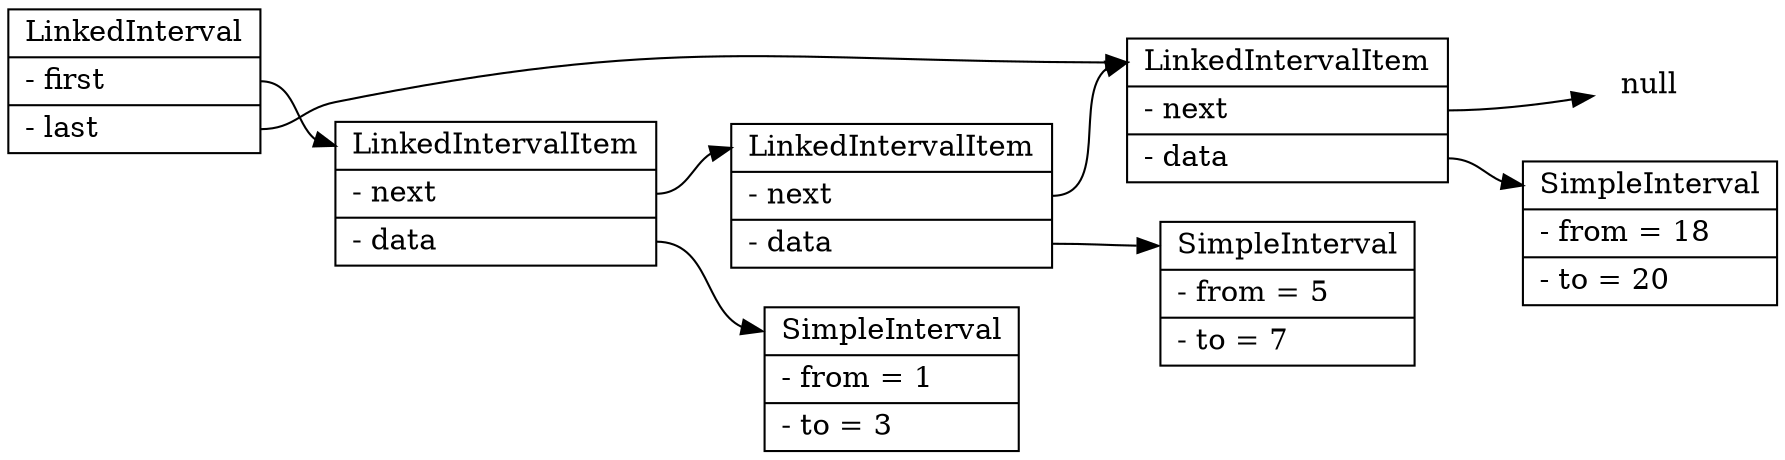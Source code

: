 digraph g {
	rankdir=LR
	subgraph c0 {
		li1 [ shape=record label="<o> LinkedIntervalItem|<n> - next\l|<d> - data\l" ]
		lid1 [ shape=record label="<o> SimpleInterval|- from = 1\l|- to = 3\l" ]
	}

	subgraph c1 {
		li2 [ shape=record label="<o> LinkedIntervalItem|<n> - next\l|<d> - data\l" ]
		lid2 [ shape=record label="<o> SimpleInterval|- from = 5\l|- to = 7\l" ]
	}

	subgraph c2 {
		li3 [ shape=record label="<o> LinkedIntervalItem|<n> - next\l|<d> - data\l" ]
		lid3 [ shape=record label="<o> SimpleInterval|- from = 18\l|- to = 20\l" ]
	}

	li1:n -> li2:o
	li1:d -> lid1:o
	li2:n -> li3:o
	li2:d -> lid2:o
	null [ shape=none ]
	li3:n -> null
	li3:d -> lid3:o

	li [ shape=record label="<o> LinkedInterval|<f> - first\l|<l> - last\l" ]
	li:f -> li1:o
	li:l -> li3:o

}